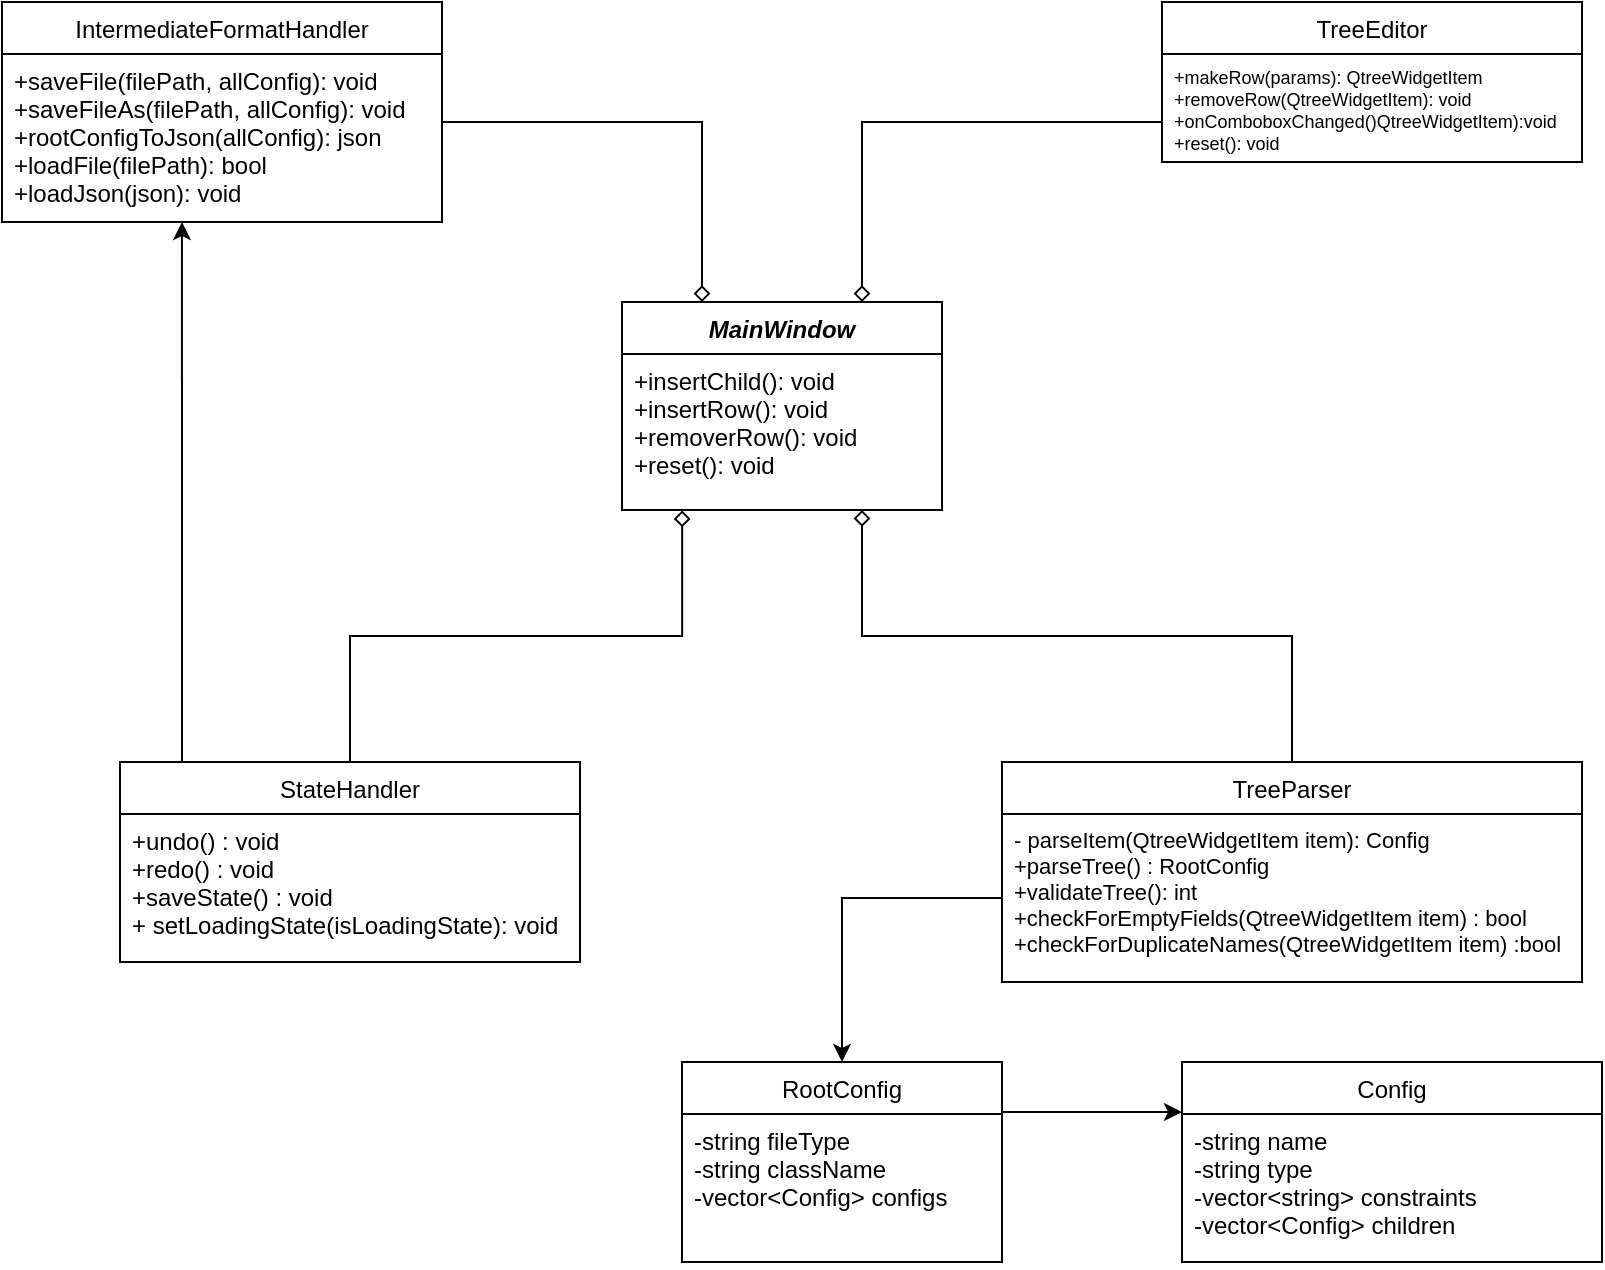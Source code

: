 <mxfile version="21.3.2" type="device">
  <diagram id="C5RBs43oDa-KdzZeNtuy" name="Page-1">
    <mxGraphModel dx="1313" dy="676" grid="1" gridSize="10" guides="1" tooltips="1" connect="1" arrows="1" fold="1" page="1" pageScale="1" pageWidth="827" pageHeight="1169" math="0" shadow="0">
      <root>
        <mxCell id="WIyWlLk6GJQsqaUBKTNV-0" />
        <mxCell id="WIyWlLk6GJQsqaUBKTNV-1" parent="WIyWlLk6GJQsqaUBKTNV-0" />
        <mxCell id="zkfFHV4jXpPFQw0GAbJ--0" value="MainWindow" style="swimlane;fontStyle=3;align=center;verticalAlign=top;childLayout=stackLayout;horizontal=1;startSize=26;horizontalStack=0;resizeParent=1;resizeLast=0;collapsible=1;marginBottom=0;rounded=0;shadow=0;strokeWidth=1;" parent="WIyWlLk6GJQsqaUBKTNV-1" vertex="1">
          <mxGeometry x="330" y="200" width="160" height="104" as="geometry">
            <mxRectangle x="230" y="140" width="160" height="26" as="alternateBounds" />
          </mxGeometry>
        </mxCell>
        <mxCell id="zkfFHV4jXpPFQw0GAbJ--5" value="+insertChild(): void&#xa;+insertRow(): void&#xa;+removerRow(): void&#xa;+reset(): void&#xa;" style="text;align=left;verticalAlign=top;spacingLeft=4;spacingRight=4;overflow=hidden;rotatable=0;points=[[0,0.5],[1,0.5]];portConstraint=eastwest;" parent="zkfFHV4jXpPFQw0GAbJ--0" vertex="1">
          <mxGeometry y="26" width="160" height="78" as="geometry" />
        </mxCell>
        <mxCell id="zkfFHV4jXpPFQw0GAbJ--17" value="TreeParser" style="swimlane;fontStyle=0;align=center;verticalAlign=top;childLayout=stackLayout;horizontal=1;startSize=26;horizontalStack=0;resizeParent=1;resizeLast=0;collapsible=1;marginBottom=0;rounded=0;shadow=0;strokeWidth=1;" parent="WIyWlLk6GJQsqaUBKTNV-1" vertex="1">
          <mxGeometry x="520" y="430" width="290" height="110" as="geometry">
            <mxRectangle x="508" y="120" width="160" height="26" as="alternateBounds" />
          </mxGeometry>
        </mxCell>
        <mxCell id="zkfFHV4jXpPFQw0GAbJ--24" value="- parseItem(QtreeWidgetItem item): Config&#xa;+parseTree() : RootConfig&#xa;+validateTree(): int&#xa;+checkForEmptyFields(QtreeWidgetItem item) : bool&#xa;+checkForDuplicateNames(QtreeWidgetItem item) :bool" style="text;align=left;verticalAlign=top;spacingLeft=4;spacingRight=4;overflow=hidden;rotatable=0;points=[[0,0.5],[1,0.5]];portConstraint=eastwest;fontSize=11;" parent="zkfFHV4jXpPFQw0GAbJ--17" vertex="1">
          <mxGeometry y="26" width="290" height="84" as="geometry" />
        </mxCell>
        <mxCell id="zkfFHV4jXpPFQw0GAbJ--26" value="" style="endArrow=none;shadow=0;strokeWidth=1;rounded=0;endFill=0;edgeStyle=elbowEdgeStyle;elbow=vertical;exitX=0.75;exitY=1;exitDx=0;exitDy=0;startArrow=diamond;startFill=0;" parent="WIyWlLk6GJQsqaUBKTNV-1" source="zkfFHV4jXpPFQw0GAbJ--0" target="zkfFHV4jXpPFQw0GAbJ--17" edge="1">
          <mxGeometry x="0.5" y="41" relative="1" as="geometry">
            <mxPoint x="460" y="320" as="sourcePoint" />
            <mxPoint x="650" y="272" as="targetPoint" />
            <mxPoint x="-40" y="32" as="offset" />
          </mxGeometry>
        </mxCell>
        <mxCell id="MaXcL1kKsNMn0C8MTDf1-3" value="TreeEditor" style="swimlane;fontStyle=0;align=center;verticalAlign=top;childLayout=stackLayout;horizontal=1;startSize=26;horizontalStack=0;resizeParent=1;resizeLast=0;collapsible=1;marginBottom=0;rounded=0;shadow=0;strokeWidth=1;" parent="WIyWlLk6GJQsqaUBKTNV-1" vertex="1">
          <mxGeometry x="600" y="50" width="210" height="80" as="geometry">
            <mxRectangle x="508" y="120" width="160" height="26" as="alternateBounds" />
          </mxGeometry>
        </mxCell>
        <mxCell id="MaXcL1kKsNMn0C8MTDf1-6" value="+makeRow(params): QtreeWidgetItem&#xa;+removeRow(QtreeWidgetItem): void&#xa;+onComboboxChanged()QtreeWidgetItem):void&#xa;+reset(): void" style="text;align=left;verticalAlign=top;spacingLeft=4;spacingRight=4;overflow=hidden;rotatable=0;points=[[0,0.5],[1,0.5]];portConstraint=eastwest;fontSize=9;" parent="MaXcL1kKsNMn0C8MTDf1-3" vertex="1">
          <mxGeometry y="26" width="210" height="54" as="geometry" />
        </mxCell>
        <mxCell id="MaXcL1kKsNMn0C8MTDf1-7" value="" style="endArrow=none;shadow=0;strokeWidth=1;rounded=0;endFill=0;edgeStyle=elbowEdgeStyle;elbow=vertical;exitX=0.75;exitY=0;exitDx=0;exitDy=0;startArrow=diamond;startFill=0;" parent="WIyWlLk6GJQsqaUBKTNV-1" source="zkfFHV4jXpPFQw0GAbJ--0" edge="1">
          <mxGeometry x="0.5" y="41" relative="1" as="geometry">
            <mxPoint x="440" y="190" as="sourcePoint" />
            <mxPoint x="600" y="110" as="targetPoint" />
            <mxPoint x="-40" y="32" as="offset" />
            <Array as="points">
              <mxPoint x="540" y="110" />
              <mxPoint x="520" y="130" />
            </Array>
          </mxGeometry>
        </mxCell>
        <mxCell id="MaXcL1kKsNMn0C8MTDf1-8" value="IntermediateFormatHandler" style="swimlane;fontStyle=0;align=center;verticalAlign=top;childLayout=stackLayout;horizontal=1;startSize=26;horizontalStack=0;resizeParent=1;resizeLast=0;collapsible=1;marginBottom=0;rounded=0;shadow=0;strokeWidth=1;" parent="WIyWlLk6GJQsqaUBKTNV-1" vertex="1">
          <mxGeometry x="20" y="50" width="220" height="110" as="geometry">
            <mxRectangle x="508" y="120" width="160" height="26" as="alternateBounds" />
          </mxGeometry>
        </mxCell>
        <mxCell id="MaXcL1kKsNMn0C8MTDf1-11" value="+saveFile(filePath, allConfig): void&#xa;+saveFileAs(filePath, allConfig): void&#xa;+rootConfigToJson(allConfig): json&#xa;+loadFile(filePath): bool&#xa;+loadJson(json): void" style="text;align=left;verticalAlign=top;spacingLeft=4;spacingRight=4;overflow=hidden;rotatable=0;points=[[0,0.5],[1,0.5]];portConstraint=eastwest;" parent="MaXcL1kKsNMn0C8MTDf1-8" vertex="1">
          <mxGeometry y="26" width="220" height="84" as="geometry" />
        </mxCell>
        <mxCell id="MaXcL1kKsNMn0C8MTDf1-13" value="" style="endArrow=none;shadow=0;strokeWidth=1;rounded=0;endFill=0;edgeStyle=elbowEdgeStyle;elbow=vertical;exitX=0.25;exitY=0;exitDx=0;exitDy=0;startArrow=diamond;startFill=0;" parent="WIyWlLk6GJQsqaUBKTNV-1" source="zkfFHV4jXpPFQw0GAbJ--0" edge="1">
          <mxGeometry x="0.5" y="41" relative="1" as="geometry">
            <mxPoint x="85.5" y="400" as="sourcePoint" />
            <mxPoint x="240" y="110" as="targetPoint" />
            <mxPoint x="-40" y="32" as="offset" />
            <Array as="points">
              <mxPoint x="300" y="110" />
              <mxPoint x="155.5" y="330" />
            </Array>
          </mxGeometry>
        </mxCell>
        <mxCell id="MaXcL1kKsNMn0C8MTDf1-14" value="StateHandler" style="swimlane;fontStyle=0;align=center;verticalAlign=top;childLayout=stackLayout;horizontal=1;startSize=26;horizontalStack=0;resizeParent=1;resizeLast=0;collapsible=1;marginBottom=0;rounded=0;shadow=0;strokeWidth=1;" parent="WIyWlLk6GJQsqaUBKTNV-1" vertex="1">
          <mxGeometry x="79" y="430" width="230" height="100" as="geometry">
            <mxRectangle x="508" y="120" width="160" height="26" as="alternateBounds" />
          </mxGeometry>
        </mxCell>
        <mxCell id="MaXcL1kKsNMn0C8MTDf1-17" value="+undo() : void&#xa;+redo() : void&#xa;+saveState() : void&#xa;+ setLoadingState(isLoadingState): void" style="text;align=left;verticalAlign=top;spacingLeft=4;spacingRight=4;overflow=hidden;rotatable=0;points=[[0,0.5],[1,0.5]];portConstraint=eastwest;" parent="MaXcL1kKsNMn0C8MTDf1-14" vertex="1">
          <mxGeometry y="26" width="230" height="74" as="geometry" />
        </mxCell>
        <mxCell id="MaXcL1kKsNMn0C8MTDf1-18" value="" style="endArrow=none;shadow=0;strokeWidth=1;rounded=0;endFill=0;edgeStyle=elbowEdgeStyle;elbow=vertical;entryX=0.5;entryY=0;entryDx=0;entryDy=0;exitX=0.188;exitY=1.003;exitDx=0;exitDy=0;exitPerimeter=0;startArrow=diamond;startFill=0;" parent="WIyWlLk6GJQsqaUBKTNV-1" source="zkfFHV4jXpPFQw0GAbJ--5" target="MaXcL1kKsNMn0C8MTDf1-14" edge="1">
          <mxGeometry x="0.5" y="41" relative="1" as="geometry">
            <mxPoint x="360" y="320" as="sourcePoint" />
            <mxPoint x="500" y="492" as="targetPoint" />
            <mxPoint x="-40" y="32" as="offset" />
          </mxGeometry>
        </mxCell>
        <mxCell id="MaXcL1kKsNMn0C8MTDf1-20" value="" style="endArrow=classic;html=1;rounded=0;exitX=0;exitY=0.5;exitDx=0;exitDy=0;entryX=0.5;entryY=0;entryDx=0;entryDy=0;" parent="WIyWlLk6GJQsqaUBKTNV-1" source="zkfFHV4jXpPFQw0GAbJ--24" target="MaXcL1kKsNMn0C8MTDf1-21" edge="1">
          <mxGeometry width="50" height="50" relative="1" as="geometry">
            <mxPoint x="590" y="480" as="sourcePoint" />
            <mxPoint x="490" y="600" as="targetPoint" />
            <Array as="points">
              <mxPoint x="440" y="498" />
            </Array>
          </mxGeometry>
        </mxCell>
        <mxCell id="MaXcL1kKsNMn0C8MTDf1-21" value="RootConfig" style="swimlane;fontStyle=0;align=center;verticalAlign=top;childLayout=stackLayout;horizontal=1;startSize=26;horizontalStack=0;resizeParent=1;resizeLast=0;collapsible=1;marginBottom=0;rounded=0;shadow=0;strokeWidth=1;" parent="WIyWlLk6GJQsqaUBKTNV-1" vertex="1">
          <mxGeometry x="360" y="580" width="160" height="100" as="geometry">
            <mxRectangle x="508" y="120" width="160" height="26" as="alternateBounds" />
          </mxGeometry>
        </mxCell>
        <mxCell id="MaXcL1kKsNMn0C8MTDf1-24" value="-string fileType&#xa;-string className&#xa;-vector&lt;Config&gt; configs" style="text;align=left;verticalAlign=top;spacingLeft=4;spacingRight=4;overflow=hidden;rotatable=0;points=[[0,0.5],[1,0.5]];portConstraint=eastwest;" parent="MaXcL1kKsNMn0C8MTDf1-21" vertex="1">
          <mxGeometry y="26" width="160" height="74" as="geometry" />
        </mxCell>
        <mxCell id="MaXcL1kKsNMn0C8MTDf1-25" value="" style="endArrow=classic;html=1;rounded=0;exitX=1;exitY=0.25;exitDx=0;exitDy=0;entryX=0;entryY=0.25;entryDx=0;entryDy=0;" parent="WIyWlLk6GJQsqaUBKTNV-1" source="MaXcL1kKsNMn0C8MTDf1-21" target="MaXcL1kKsNMn0C8MTDf1-26" edge="1">
          <mxGeometry width="50" height="50" relative="1" as="geometry">
            <mxPoint x="560" y="640" as="sourcePoint" />
            <mxPoint x="600" y="640" as="targetPoint" />
          </mxGeometry>
        </mxCell>
        <mxCell id="MaXcL1kKsNMn0C8MTDf1-26" value="Config" style="swimlane;fontStyle=0;align=center;verticalAlign=top;childLayout=stackLayout;horizontal=1;startSize=26;horizontalStack=0;resizeParent=1;resizeLast=0;collapsible=1;marginBottom=0;rounded=0;shadow=0;strokeWidth=1;" parent="WIyWlLk6GJQsqaUBKTNV-1" vertex="1">
          <mxGeometry x="610" y="580" width="210" height="100" as="geometry">
            <mxRectangle x="508" y="120" width="160" height="26" as="alternateBounds" />
          </mxGeometry>
        </mxCell>
        <mxCell id="MaXcL1kKsNMn0C8MTDf1-27" value="-string name&#xa;-string type&#xa;-vector&lt;string&gt; constraints&#xa;-vector&lt;Config&gt; children" style="text;align=left;verticalAlign=top;spacingLeft=4;spacingRight=4;overflow=hidden;rotatable=0;points=[[0,0.5],[1,0.5]];portConstraint=eastwest;" parent="MaXcL1kKsNMn0C8MTDf1-26" vertex="1">
          <mxGeometry y="26" width="210" height="74" as="geometry" />
        </mxCell>
        <mxCell id="mlt1gE_qzcPijDo-I5Yw-4" value="" style="endArrow=classic;html=1;rounded=0;entryX=0.409;entryY=1;entryDx=0;entryDy=0;entryPerimeter=0;" edge="1" parent="WIyWlLk6GJQsqaUBKTNV-1" target="MaXcL1kKsNMn0C8MTDf1-11">
          <mxGeometry width="50" height="50" relative="1" as="geometry">
            <mxPoint x="110" y="430" as="sourcePoint" />
            <mxPoint x="110" y="230" as="targetPoint" />
          </mxGeometry>
        </mxCell>
      </root>
    </mxGraphModel>
  </diagram>
</mxfile>
